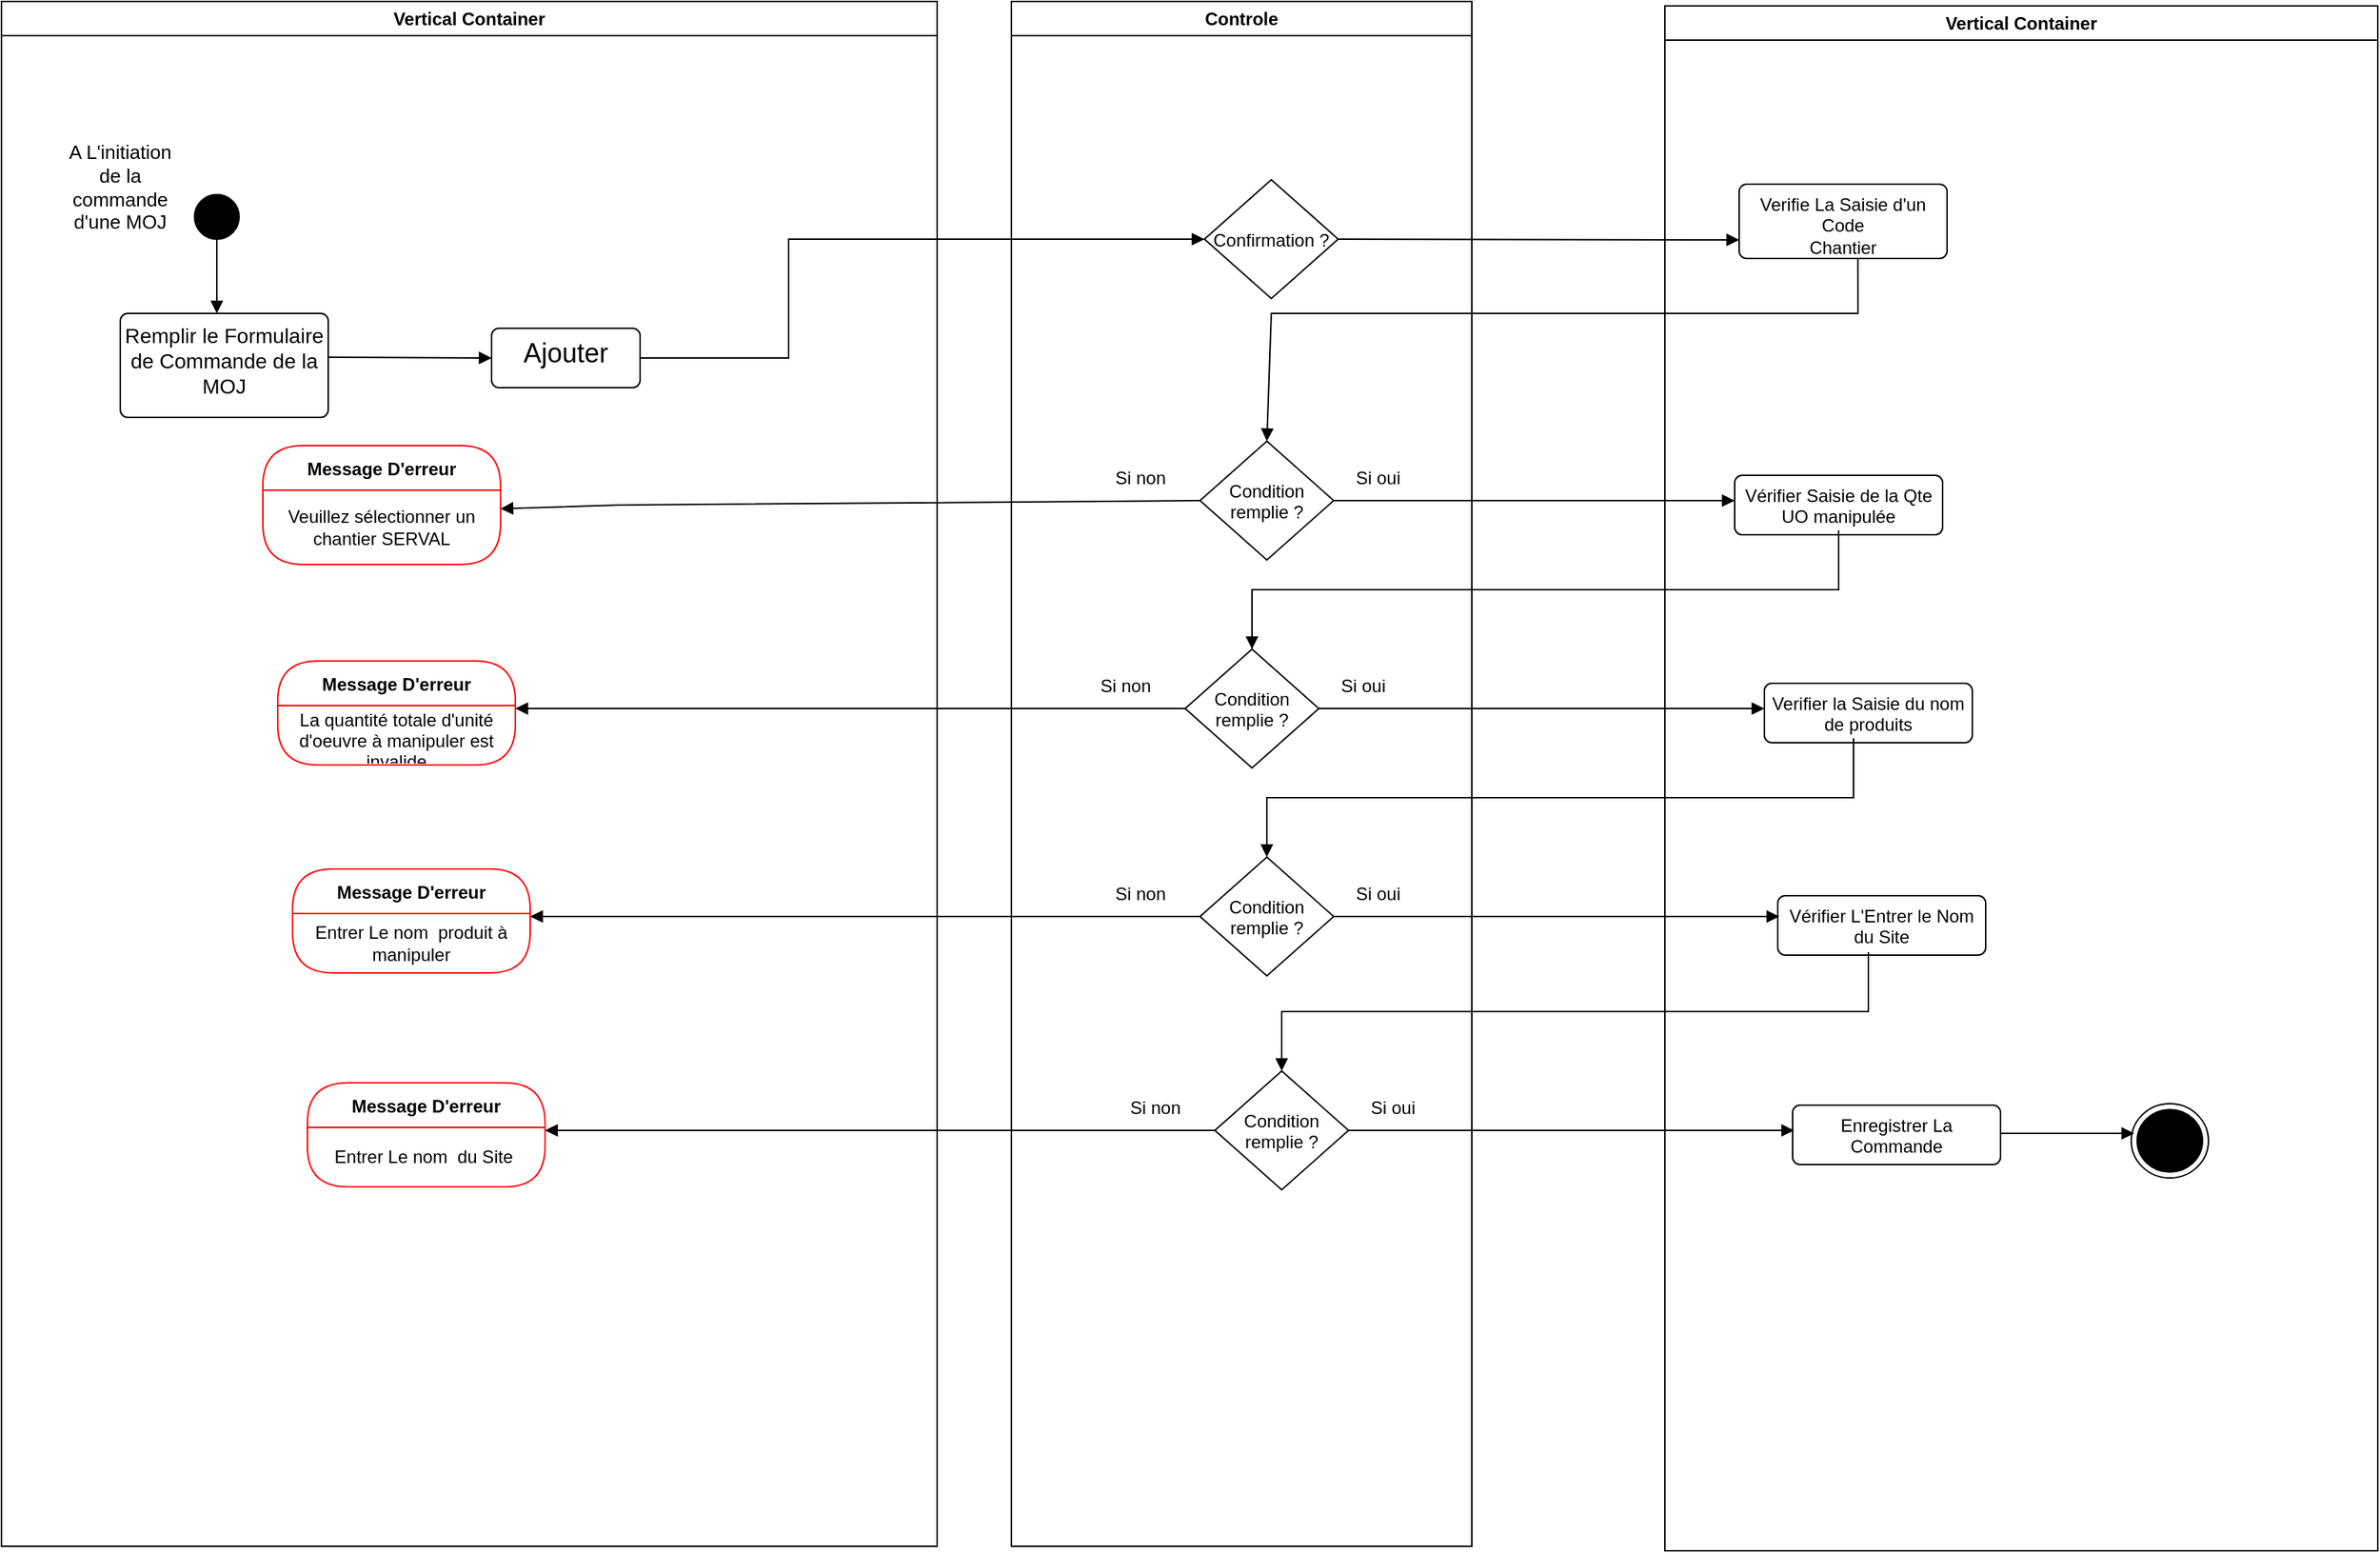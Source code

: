 <mxfile version="24.6.4" type="github">
  <diagram name="Page-1" id="MqTmVK4nqT4wBMc4dpxT">
    <mxGraphModel dx="1837" dy="1227" grid="1" gridSize="10" guides="1" tooltips="1" connect="1" arrows="1" fold="1" page="1" pageScale="1" pageWidth="827" pageHeight="1169" math="0" shadow="0">
      <root>
        <mxCell id="0" />
        <mxCell id="1" parent="0" />
        <mxCell id="Nrquurrz69j4Fm4_hiqp-1" value="Vertical Container" style="swimlane;whiteSpace=wrap;html=1;" vertex="1" parent="1">
          <mxGeometry x="-800" y="40" width="630" height="1040" as="geometry">
            <mxRectangle x="-800" y="40" width="140" height="30" as="alternateBounds" />
          </mxGeometry>
        </mxCell>
        <mxCell id="Nrquurrz69j4Fm4_hiqp-2" value="" style="ellipse;fillColor=strokeColor;html=1;" vertex="1" parent="Nrquurrz69j4Fm4_hiqp-1">
          <mxGeometry x="130" y="130" width="30" height="30" as="geometry" />
        </mxCell>
        <mxCell id="Nrquurrz69j4Fm4_hiqp-3" value="" style="html=1;verticalAlign=bottom;labelBackgroundColor=none;endArrow=block;endFill=1;rounded=0;exitX=0.5;exitY=1;exitDx=0;exitDy=0;" edge="1" parent="Nrquurrz69j4Fm4_hiqp-1" source="Nrquurrz69j4Fm4_hiqp-2">
          <mxGeometry width="160" relative="1" as="geometry">
            <mxPoint x="170" y="390" as="sourcePoint" />
            <mxPoint x="145" y="210" as="targetPoint" />
          </mxGeometry>
        </mxCell>
        <mxCell id="Nrquurrz69j4Fm4_hiqp-4" value="&lt;span style=&quot;font-size: 13px;&quot;&gt;A L&#39;initiation de la commande d&#39;une MOJ&lt;/span&gt;" style="text;html=1;align=center;verticalAlign=middle;whiteSpace=wrap;rounded=0;" vertex="1" parent="Nrquurrz69j4Fm4_hiqp-1">
          <mxGeometry x="40" y="80" width="80" height="90" as="geometry" />
        </mxCell>
        <mxCell id="Nrquurrz69j4Fm4_hiqp-5" value="&lt;font style=&quot;font-size: 14px;&quot;&gt;Remplir le Formulaire de Commande de la MOJ&lt;/font&gt;" style="html=1;align=center;verticalAlign=top;rounded=1;absoluteArcSize=1;arcSize=10;dashed=0;whiteSpace=wrap;" vertex="1" parent="Nrquurrz69j4Fm4_hiqp-1">
          <mxGeometry x="80" y="210" width="140" height="70" as="geometry" />
        </mxCell>
        <mxCell id="Nrquurrz69j4Fm4_hiqp-6" value="Message D&#39;erreur" style="swimlane;fontStyle=1;align=center;verticalAlign=middle;childLayout=stackLayout;horizontal=1;startSize=30;horizontalStack=0;resizeParent=0;resizeLast=1;container=0;fontColor=#000000;collapsible=0;rounded=1;arcSize=30;strokeColor=#ff0000;fillColor=#ffffff;swimlaneFillColor=#ffffff;dropTarget=0;labelBorderColor=none;labelBackgroundColor=none;" vertex="1" parent="Nrquurrz69j4Fm4_hiqp-1">
          <mxGeometry x="186" y="444" width="160" height="70" as="geometry" />
        </mxCell>
        <mxCell id="Nrquurrz69j4Fm4_hiqp-7" value="La quantité totale d&#39;unité d&#39;oeuvre à manipuler est invalide" style="text;html=1;strokeColor=none;fillColor=none;align=center;verticalAlign=middle;spacingLeft=4;spacingRight=4;whiteSpace=wrap;overflow=hidden;rotatable=0;fontColor=#000000;" vertex="1" parent="Nrquurrz69j4Fm4_hiqp-6">
          <mxGeometry y="30" width="160" height="40" as="geometry" />
        </mxCell>
        <mxCell id="Nrquurrz69j4Fm4_hiqp-8" value="Message D&#39;erreur" style="swimlane;fontStyle=1;align=center;verticalAlign=middle;childLayout=stackLayout;horizontal=1;startSize=30;horizontalStack=0;resizeParent=0;resizeLast=1;container=0;fontColor=#000000;collapsible=0;rounded=1;arcSize=30;strokeColor=#ff0000;fillColor=#ffffff;swimlaneFillColor=#ffffff;dropTarget=0;labelBorderColor=none;labelBackgroundColor=none;" vertex="1" parent="Nrquurrz69j4Fm4_hiqp-1">
          <mxGeometry x="176" y="299" width="160" height="80" as="geometry" />
        </mxCell>
        <mxCell id="Nrquurrz69j4Fm4_hiqp-9" value="Veuillez sélectionner un chantier SERVAL" style="text;html=1;strokeColor=none;fillColor=none;align=center;verticalAlign=middle;spacingLeft=4;spacingRight=4;whiteSpace=wrap;overflow=hidden;rotatable=0;fontColor=#000000;" vertex="1" parent="Nrquurrz69j4Fm4_hiqp-8">
          <mxGeometry y="30" width="160" height="50" as="geometry" />
        </mxCell>
        <mxCell id="Nrquurrz69j4Fm4_hiqp-10" value="&lt;font style=&quot;font-size: 18px;&quot;&gt;Ajouter&lt;/font&gt;" style="html=1;align=center;verticalAlign=top;rounded=1;absoluteArcSize=1;arcSize=10;dashed=0;whiteSpace=wrap;" vertex="1" parent="Nrquurrz69j4Fm4_hiqp-1">
          <mxGeometry x="330" y="220" width="100" height="40" as="geometry" />
        </mxCell>
        <mxCell id="Nrquurrz69j4Fm4_hiqp-11" value="" style="html=1;verticalAlign=bottom;labelBackgroundColor=none;endArrow=block;endFill=1;rounded=0;entryX=0;entryY=0.5;entryDx=0;entryDy=0;" edge="1" parent="Nrquurrz69j4Fm4_hiqp-1" target="Nrquurrz69j4Fm4_hiqp-10">
          <mxGeometry width="160" relative="1" as="geometry">
            <mxPoint x="220" y="239.44" as="sourcePoint" />
            <mxPoint x="300" y="239.44" as="targetPoint" />
          </mxGeometry>
        </mxCell>
        <mxCell id="Nrquurrz69j4Fm4_hiqp-12" value="Controle" style="swimlane;whiteSpace=wrap;html=1;" vertex="1" parent="1">
          <mxGeometry x="-120" y="40" width="310" height="1040" as="geometry">
            <mxRectangle x="90" y="40" width="90" height="30" as="alternateBounds" />
          </mxGeometry>
        </mxCell>
        <mxCell id="Nrquurrz69j4Fm4_hiqp-13" value="Confirmation ?" style="rhombus;" vertex="1" parent="Nrquurrz69j4Fm4_hiqp-12">
          <mxGeometry x="130" y="120" width="90" height="80" as="geometry" />
        </mxCell>
        <mxCell id="Nrquurrz69j4Fm4_hiqp-14" value="Vertical Container" style="swimlane;whiteSpace=wrap;html=1;" vertex="1" parent="1">
          <mxGeometry x="320" y="43" width="480" height="1040" as="geometry" />
        </mxCell>
        <mxCell id="Nrquurrz69j4Fm4_hiqp-15" value="Vérifier Saisie de la Qte UO manipulée" style="html=1;align=center;verticalAlign=top;rounded=1;absoluteArcSize=1;arcSize=10;dashed=0;whiteSpace=wrap;" vertex="1" parent="Nrquurrz69j4Fm4_hiqp-14">
          <mxGeometry x="47" y="316" width="140" height="40" as="geometry" />
        </mxCell>
        <mxCell id="Nrquurrz69j4Fm4_hiqp-16" value="Verifier la Saisie du nom de produits" style="html=1;align=center;verticalAlign=top;rounded=1;absoluteArcSize=1;arcSize=10;dashed=0;whiteSpace=wrap;" vertex="1" parent="Nrquurrz69j4Fm4_hiqp-14">
          <mxGeometry x="67" y="456" width="140" height="40" as="geometry" />
        </mxCell>
        <mxCell id="Nrquurrz69j4Fm4_hiqp-17" value="Vérifier L&#39;Entrer le Nom du Site" style="html=1;align=center;verticalAlign=top;rounded=1;absoluteArcSize=1;arcSize=10;dashed=0;whiteSpace=wrap;" vertex="1" parent="Nrquurrz69j4Fm4_hiqp-14">
          <mxGeometry x="76" y="599" width="140" height="40" as="geometry" />
        </mxCell>
        <mxCell id="Nrquurrz69j4Fm4_hiqp-18" value="Verifie La Saisie d&#39;un Code&lt;div&gt;Chantier&lt;/div&gt;" style="html=1;align=center;verticalAlign=top;rounded=1;absoluteArcSize=1;arcSize=10;dashed=0;whiteSpace=wrap;" vertex="1" parent="Nrquurrz69j4Fm4_hiqp-14">
          <mxGeometry x="50" y="120" width="140" height="50" as="geometry" />
        </mxCell>
        <mxCell id="Nrquurrz69j4Fm4_hiqp-19" value="" style="ellipse;html=1;shape=endState;fillColor=strokeColor;" vertex="1" parent="Nrquurrz69j4Fm4_hiqp-14">
          <mxGeometry x="314" y="739" width="52" height="50" as="geometry" />
        </mxCell>
        <mxCell id="Nrquurrz69j4Fm4_hiqp-20" value="" style="html=1;verticalAlign=bottom;labelBackgroundColor=none;endArrow=block;endFill=1;rounded=0;" edge="1" parent="Nrquurrz69j4Fm4_hiqp-14">
          <mxGeometry width="160" relative="1" as="geometry">
            <mxPoint x="226" y="759" as="sourcePoint" />
            <mxPoint x="316" y="759" as="targetPoint" />
          </mxGeometry>
        </mxCell>
        <mxCell id="Nrquurrz69j4Fm4_hiqp-21" value="" style="html=1;verticalAlign=bottom;labelBackgroundColor=none;endArrow=block;endFill=1;rounded=0;entryX=0;entryY=0.75;entryDx=0;entryDy=0;" edge="1" parent="1" target="Nrquurrz69j4Fm4_hiqp-18">
          <mxGeometry width="160" relative="1" as="geometry">
            <mxPoint x="100" y="200" as="sourcePoint" />
            <mxPoint x="260" y="200" as="targetPoint" />
          </mxGeometry>
        </mxCell>
        <mxCell id="Nrquurrz69j4Fm4_hiqp-22" value="" style="html=1;verticalAlign=bottom;labelBackgroundColor=none;endArrow=block;endFill=1;rounded=0;entryX=0.5;entryY=0;entryDx=0;entryDy=0;exitX=0.571;exitY=1;exitDx=0;exitDy=0;exitPerimeter=0;" edge="1" parent="1" source="Nrquurrz69j4Fm4_hiqp-18" target="Nrquurrz69j4Fm4_hiqp-23">
          <mxGeometry width="160" relative="1" as="geometry">
            <mxPoint x="390" y="280.0" as="sourcePoint" />
            <mxPoint x="55" y="290" as="targetPoint" />
            <Array as="points">
              <mxPoint x="450" y="250" />
              <mxPoint x="55" y="250" />
            </Array>
          </mxGeometry>
        </mxCell>
        <mxCell id="Nrquurrz69j4Fm4_hiqp-23" value="Condition&#xa;remplie ?" style="rhombus;" vertex="1" parent="1">
          <mxGeometry x="7" y="336" width="90" height="80" as="geometry" />
        </mxCell>
        <mxCell id="Nrquurrz69j4Fm4_hiqp-24" value="Si non" style="text;html=1;align=center;verticalAlign=middle;whiteSpace=wrap;rounded=0;" vertex="1" parent="1">
          <mxGeometry x="-63" y="346" width="60" height="30" as="geometry" />
        </mxCell>
        <mxCell id="Nrquurrz69j4Fm4_hiqp-25" value="Si oui" style="text;html=1;align=center;verticalAlign=middle;whiteSpace=wrap;rounded=0;" vertex="1" parent="1">
          <mxGeometry x="97" y="346" width="60" height="30" as="geometry" />
        </mxCell>
        <mxCell id="Nrquurrz69j4Fm4_hiqp-26" value="" style="html=1;verticalAlign=bottom;labelBackgroundColor=none;endArrow=block;endFill=1;rounded=0;exitX=1;exitY=0.5;exitDx=0;exitDy=0;exitPerimeter=0;" edge="1" parent="1">
          <mxGeometry width="160" relative="1" as="geometry">
            <mxPoint x="97" y="376" as="sourcePoint" />
            <mxPoint x="367" y="376" as="targetPoint" />
            <Array as="points" />
          </mxGeometry>
        </mxCell>
        <mxCell id="Nrquurrz69j4Fm4_hiqp-27" value="" style="html=1;verticalAlign=bottom;labelBackgroundColor=none;endArrow=block;endFill=1;rounded=0;exitX=0;exitY=0.5;exitDx=0;exitDy=0;entryX=1;entryY=0.25;entryDx=0;entryDy=0;" edge="1" parent="1" target="Nrquurrz69j4Fm4_hiqp-9">
          <mxGeometry width="160" relative="1" as="geometry">
            <mxPoint x="7" y="376" as="sourcePoint" />
            <mxPoint x="-454" y="379" as="targetPoint" />
            <Array as="points">
              <mxPoint x="-384" y="379" />
            </Array>
          </mxGeometry>
        </mxCell>
        <mxCell id="Nrquurrz69j4Fm4_hiqp-28" value="Condition&#xa;remplie ?" style="rhombus;" vertex="1" parent="1">
          <mxGeometry x="-3" y="476" width="90" height="80" as="geometry" />
        </mxCell>
        <mxCell id="Nrquurrz69j4Fm4_hiqp-29" value="Si non" style="text;html=1;align=center;verticalAlign=middle;whiteSpace=wrap;rounded=0;" vertex="1" parent="1">
          <mxGeometry x="-73" y="486" width="60" height="30" as="geometry" />
        </mxCell>
        <mxCell id="Nrquurrz69j4Fm4_hiqp-30" value="Si oui" style="text;html=1;align=center;verticalAlign=middle;whiteSpace=wrap;rounded=0;" vertex="1" parent="1">
          <mxGeometry x="87" y="486" width="60" height="30" as="geometry" />
        </mxCell>
        <mxCell id="Nrquurrz69j4Fm4_hiqp-31" value="" style="html=1;verticalAlign=bottom;labelBackgroundColor=none;endArrow=block;endFill=1;rounded=0;entryX=0.5;entryY=0;entryDx=0;entryDy=0;exitX=0.571;exitY=1;exitDx=0;exitDy=0;exitPerimeter=0;" edge="1" parent="1" target="Nrquurrz69j4Fm4_hiqp-28">
          <mxGeometry width="160" relative="1" as="geometry">
            <mxPoint x="437" y="396" as="sourcePoint" />
            <mxPoint x="447" y="466" as="targetPoint" />
            <Array as="points">
              <mxPoint x="437" y="436" />
              <mxPoint x="42" y="436" />
            </Array>
          </mxGeometry>
        </mxCell>
        <mxCell id="Nrquurrz69j4Fm4_hiqp-32" value="" style="html=1;verticalAlign=bottom;labelBackgroundColor=none;endArrow=block;endFill=1;rounded=0;exitX=1;exitY=0.5;exitDx=0;exitDy=0;exitPerimeter=0;" edge="1" parent="1" source="Nrquurrz69j4Fm4_hiqp-28">
          <mxGeometry width="160" relative="1" as="geometry">
            <mxPoint x="87" y="508" as="sourcePoint" />
            <mxPoint x="387" y="516" as="targetPoint" />
            <Array as="points">
              <mxPoint x="307" y="516" />
            </Array>
          </mxGeometry>
        </mxCell>
        <mxCell id="Nrquurrz69j4Fm4_hiqp-33" value="" style="html=1;verticalAlign=bottom;labelBackgroundColor=none;endArrow=block;endFill=1;rounded=0;exitX=0;exitY=0.5;exitDx=0;exitDy=0;" edge="1" parent="1" source="Nrquurrz69j4Fm4_hiqp-28">
          <mxGeometry width="160" relative="1" as="geometry">
            <mxPoint x="-3" y="505" as="sourcePoint" />
            <mxPoint x="-454" y="516" as="targetPoint" />
            <Array as="points" />
          </mxGeometry>
        </mxCell>
        <mxCell id="Nrquurrz69j4Fm4_hiqp-34" value="Message D&#39;erreur" style="swimlane;fontStyle=1;align=center;verticalAlign=middle;childLayout=stackLayout;horizontal=1;startSize=30;horizontalStack=0;resizeParent=0;resizeLast=1;container=0;fontColor=#000000;collapsible=0;rounded=1;arcSize=30;strokeColor=#ff0000;fillColor=#ffffff;swimlaneFillColor=#ffffff;dropTarget=0;labelBorderColor=none;labelBackgroundColor=none;" vertex="1" parent="1">
          <mxGeometry x="-604" y="624" width="160" height="70" as="geometry" />
        </mxCell>
        <mxCell id="Nrquurrz69j4Fm4_hiqp-35" value="Entrer Le nom&amp;nbsp; produit à manipuler" style="text;html=1;strokeColor=none;fillColor=none;align=center;verticalAlign=middle;spacingLeft=4;spacingRight=4;whiteSpace=wrap;overflow=hidden;rotatable=0;fontColor=#000000;" vertex="1" parent="Nrquurrz69j4Fm4_hiqp-34">
          <mxGeometry y="30" width="160" height="40" as="geometry" />
        </mxCell>
        <mxCell id="Nrquurrz69j4Fm4_hiqp-36" value="Condition&#xa;remplie ?" style="rhombus;" vertex="1" parent="1">
          <mxGeometry x="7" y="616" width="90" height="80" as="geometry" />
        </mxCell>
        <mxCell id="Nrquurrz69j4Fm4_hiqp-37" value="Si non" style="text;html=1;align=center;verticalAlign=middle;whiteSpace=wrap;rounded=0;" vertex="1" parent="1">
          <mxGeometry x="-63" y="626" width="60" height="30" as="geometry" />
        </mxCell>
        <mxCell id="Nrquurrz69j4Fm4_hiqp-38" value="Si oui" style="text;html=1;align=center;verticalAlign=middle;whiteSpace=wrap;rounded=0;" vertex="1" parent="1">
          <mxGeometry x="97" y="626" width="60" height="30" as="geometry" />
        </mxCell>
        <mxCell id="Nrquurrz69j4Fm4_hiqp-39" value="" style="html=1;verticalAlign=bottom;labelBackgroundColor=none;endArrow=block;endFill=1;rounded=0;entryX=0.5;entryY=0;entryDx=0;entryDy=0;exitX=0.571;exitY=1;exitDx=0;exitDy=0;exitPerimeter=0;" edge="1" parent="1" target="Nrquurrz69j4Fm4_hiqp-36">
          <mxGeometry width="160" relative="1" as="geometry">
            <mxPoint x="447" y="536" as="sourcePoint" />
            <mxPoint x="457" y="606" as="targetPoint" />
            <Array as="points">
              <mxPoint x="447" y="576" />
              <mxPoint x="52" y="576" />
            </Array>
          </mxGeometry>
        </mxCell>
        <mxCell id="Nrquurrz69j4Fm4_hiqp-40" value="" style="html=1;verticalAlign=bottom;labelBackgroundColor=none;endArrow=block;endFill=1;rounded=0;exitX=1;exitY=0.5;exitDx=0;exitDy=0;exitPerimeter=0;" edge="1" parent="1" source="Nrquurrz69j4Fm4_hiqp-36">
          <mxGeometry width="160" relative="1" as="geometry">
            <mxPoint x="97" y="648" as="sourcePoint" />
            <mxPoint x="397" y="656" as="targetPoint" />
            <Array as="points">
              <mxPoint x="317" y="656" />
            </Array>
          </mxGeometry>
        </mxCell>
        <mxCell id="Nrquurrz69j4Fm4_hiqp-41" value="" style="html=1;verticalAlign=bottom;labelBackgroundColor=none;endArrow=block;endFill=1;rounded=0;exitX=0;exitY=0.5;exitDx=0;exitDy=0;" edge="1" parent="1" source="Nrquurrz69j4Fm4_hiqp-36">
          <mxGeometry width="160" relative="1" as="geometry">
            <mxPoint x="7" y="645" as="sourcePoint" />
            <mxPoint x="-444" y="656" as="targetPoint" />
            <Array as="points" />
          </mxGeometry>
        </mxCell>
        <mxCell id="Nrquurrz69j4Fm4_hiqp-42" value="Enregistrer La Commande" style="html=1;align=center;verticalAlign=top;rounded=1;absoluteArcSize=1;arcSize=10;dashed=0;whiteSpace=wrap;" vertex="1" parent="1">
          <mxGeometry x="406" y="783" width="140" height="40" as="geometry" />
        </mxCell>
        <mxCell id="Nrquurrz69j4Fm4_hiqp-43" value="Message D&#39;erreur" style="swimlane;fontStyle=1;align=center;verticalAlign=middle;childLayout=stackLayout;horizontal=1;startSize=30;horizontalStack=0;resizeParent=0;resizeLast=1;container=0;fontColor=#000000;collapsible=0;rounded=1;arcSize=30;strokeColor=#ff0000;fillColor=#ffffff;swimlaneFillColor=#ffffff;dropTarget=0;labelBorderColor=none;labelBackgroundColor=none;" vertex="1" parent="1">
          <mxGeometry x="-594" y="768" width="160" height="70" as="geometry" />
        </mxCell>
        <mxCell id="Nrquurrz69j4Fm4_hiqp-44" value="Entrer Le nom&amp;nbsp; du Site&amp;nbsp;" style="text;html=1;strokeColor=none;fillColor=none;align=center;verticalAlign=middle;spacingLeft=4;spacingRight=4;whiteSpace=wrap;overflow=hidden;rotatable=0;fontColor=#000000;" vertex="1" parent="Nrquurrz69j4Fm4_hiqp-43">
          <mxGeometry y="30" width="160" height="40" as="geometry" />
        </mxCell>
        <mxCell id="Nrquurrz69j4Fm4_hiqp-45" value="Condition&#xa;remplie ?" style="rhombus;" vertex="1" parent="1">
          <mxGeometry x="17" y="760" width="90" height="80" as="geometry" />
        </mxCell>
        <mxCell id="Nrquurrz69j4Fm4_hiqp-46" value="Si non" style="text;html=1;align=center;verticalAlign=middle;whiteSpace=wrap;rounded=0;" vertex="1" parent="1">
          <mxGeometry x="-53" y="770" width="60" height="30" as="geometry" />
        </mxCell>
        <mxCell id="Nrquurrz69j4Fm4_hiqp-47" value="Si oui" style="text;html=1;align=center;verticalAlign=middle;whiteSpace=wrap;rounded=0;" vertex="1" parent="1">
          <mxGeometry x="107" y="770" width="60" height="30" as="geometry" />
        </mxCell>
        <mxCell id="Nrquurrz69j4Fm4_hiqp-48" value="" style="html=1;verticalAlign=bottom;labelBackgroundColor=none;endArrow=block;endFill=1;rounded=0;entryX=0.5;entryY=0;entryDx=0;entryDy=0;exitX=0.571;exitY=1;exitDx=0;exitDy=0;exitPerimeter=0;" edge="1" parent="1" target="Nrquurrz69j4Fm4_hiqp-45">
          <mxGeometry width="160" relative="1" as="geometry">
            <mxPoint x="457" y="680" as="sourcePoint" />
            <mxPoint x="467" y="750" as="targetPoint" />
            <Array as="points">
              <mxPoint x="457" y="720" />
              <mxPoint x="62" y="720" />
            </Array>
          </mxGeometry>
        </mxCell>
        <mxCell id="Nrquurrz69j4Fm4_hiqp-49" value="" style="html=1;verticalAlign=bottom;labelBackgroundColor=none;endArrow=block;endFill=1;rounded=0;exitX=1;exitY=0.5;exitDx=0;exitDy=0;exitPerimeter=0;" edge="1" parent="1" source="Nrquurrz69j4Fm4_hiqp-45">
          <mxGeometry width="160" relative="1" as="geometry">
            <mxPoint x="107" y="792" as="sourcePoint" />
            <mxPoint x="407" y="800" as="targetPoint" />
            <Array as="points">
              <mxPoint x="327" y="800" />
            </Array>
          </mxGeometry>
        </mxCell>
        <mxCell id="Nrquurrz69j4Fm4_hiqp-50" value="" style="html=1;verticalAlign=bottom;labelBackgroundColor=none;endArrow=block;endFill=1;rounded=0;exitX=0;exitY=0.5;exitDx=0;exitDy=0;" edge="1" parent="1" source="Nrquurrz69j4Fm4_hiqp-45">
          <mxGeometry width="160" relative="1" as="geometry">
            <mxPoint x="17" y="789" as="sourcePoint" />
            <mxPoint x="-434" y="800" as="targetPoint" />
            <Array as="points" />
          </mxGeometry>
        </mxCell>
        <mxCell id="Nrquurrz69j4Fm4_hiqp-51" value="" style="html=1;verticalAlign=bottom;labelBackgroundColor=none;endArrow=block;endFill=1;rounded=0;entryX=0;entryY=0.5;entryDx=0;entryDy=0;exitX=1;exitY=0.5;exitDx=0;exitDy=0;" edge="1" parent="1" source="Nrquurrz69j4Fm4_hiqp-10" target="Nrquurrz69j4Fm4_hiqp-13">
          <mxGeometry width="160" relative="1" as="geometry">
            <mxPoint x="-340" y="310" as="sourcePoint" />
            <mxPoint x="-410" y="310" as="targetPoint" />
            <Array as="points">
              <mxPoint x="-270" y="280" />
              <mxPoint x="-270" y="200" />
            </Array>
          </mxGeometry>
        </mxCell>
      </root>
    </mxGraphModel>
  </diagram>
</mxfile>
